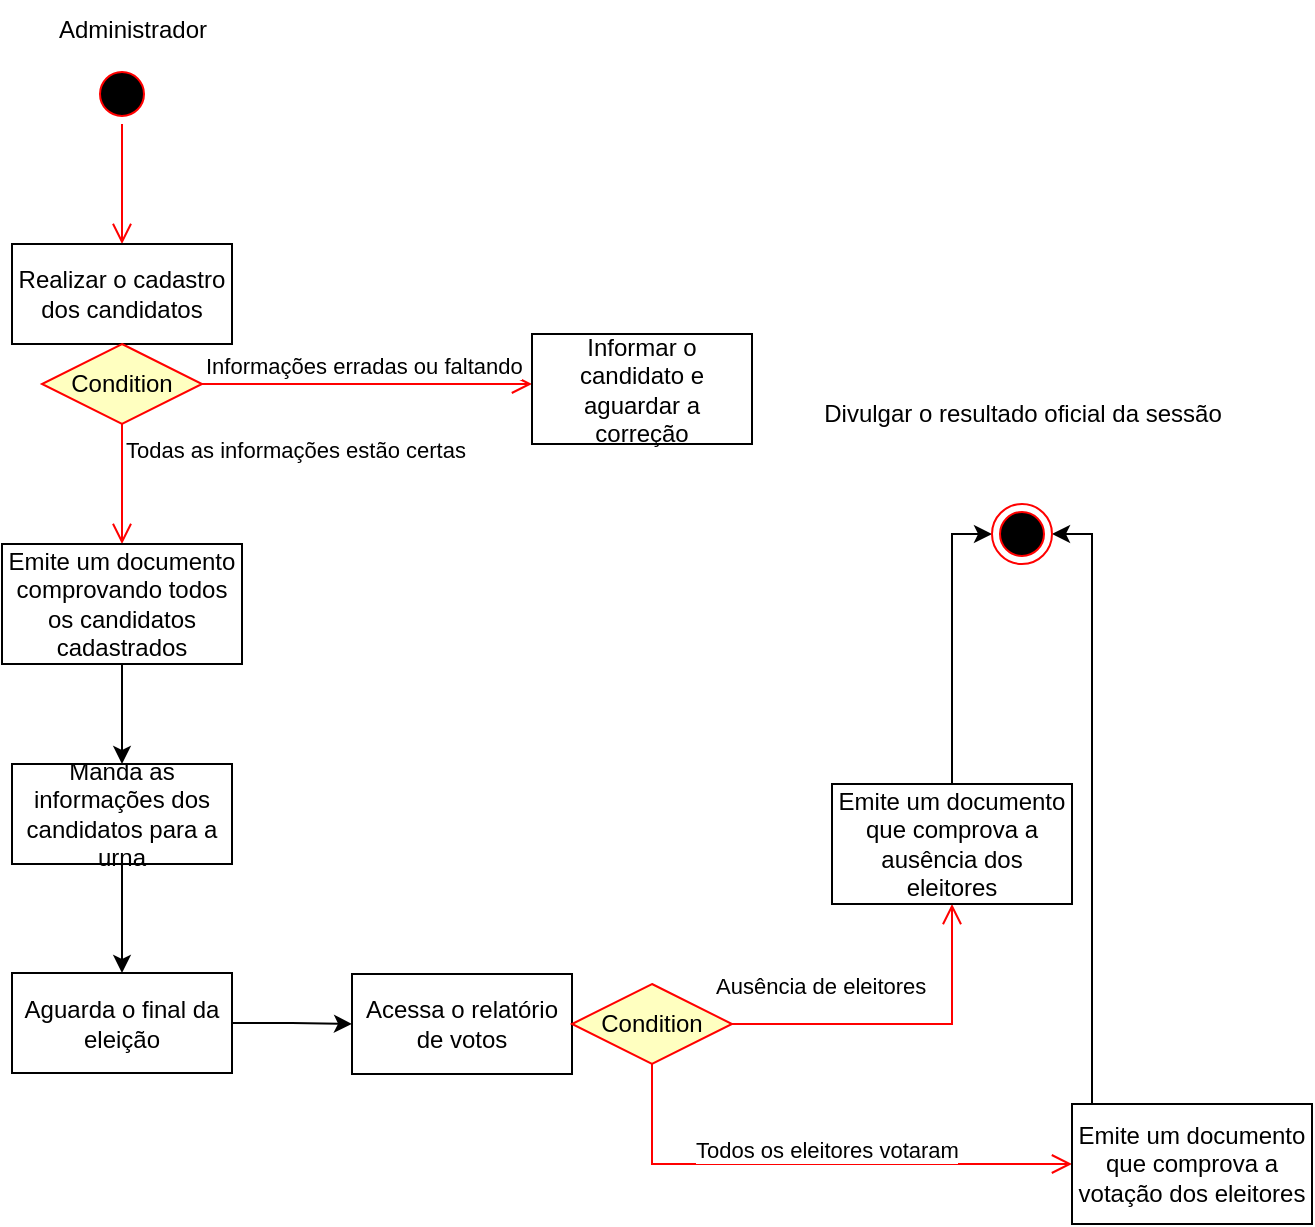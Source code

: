 <mxfile version="28.2.5">
  <diagram name="Página-1" id="83WzEGjuGzY-aYhOkXQs">
    <mxGraphModel dx="1176" dy="673" grid="1" gridSize="10" guides="1" tooltips="1" connect="1" arrows="1" fold="1" page="1" pageScale="1" pageWidth="827" pageHeight="1169" math="0" shadow="0">
      <root>
        <mxCell id="0" />
        <mxCell id="1" parent="0" />
        <mxCell id="DFTC694s8IBozHSPAt6--1" value="" style="ellipse;html=1;shape=startState;fillColor=#000000;strokeColor=#ff0000;" parent="1" vertex="1">
          <mxGeometry x="210" y="80" width="30" height="30" as="geometry" />
        </mxCell>
        <mxCell id="DFTC694s8IBozHSPAt6--2" value="" style="edgeStyle=orthogonalEdgeStyle;html=1;verticalAlign=bottom;endArrow=open;endSize=8;strokeColor=#ff0000;rounded=0;" parent="1" source="DFTC694s8IBozHSPAt6--1" edge="1">
          <mxGeometry relative="1" as="geometry">
            <mxPoint x="225" y="170" as="targetPoint" />
          </mxGeometry>
        </mxCell>
        <mxCell id="DFTC694s8IBozHSPAt6--3" value="Administrador" style="text;html=1;align=center;verticalAlign=middle;resizable=0;points=[];autosize=1;strokeColor=none;fillColor=none;" parent="1" vertex="1">
          <mxGeometry x="180" y="48" width="100" height="30" as="geometry" />
        </mxCell>
        <mxCell id="DFTC694s8IBozHSPAt6--4" value="Realizar o cadastro dos candidatos" style="html=1;whiteSpace=wrap;" parent="1" vertex="1">
          <mxGeometry x="170" y="170" width="110" height="50" as="geometry" />
        </mxCell>
        <mxCell id="DFTC694s8IBozHSPAt6--25" style="edgeStyle=orthogonalEdgeStyle;rounded=0;orthogonalLoop=1;jettySize=auto;html=1;entryX=0.5;entryY=0;entryDx=0;entryDy=0;" parent="1" source="DFTC694s8IBozHSPAt6--5" target="DFTC694s8IBozHSPAt6--24" edge="1">
          <mxGeometry relative="1" as="geometry" />
        </mxCell>
        <mxCell id="DFTC694s8IBozHSPAt6--5" value="Manda as informações dos candidatos para a urna" style="html=1;whiteSpace=wrap;" parent="1" vertex="1">
          <mxGeometry x="170" y="430" width="110" height="50" as="geometry" />
        </mxCell>
        <mxCell id="DFTC694s8IBozHSPAt6--7" value="Acessa o relatório de votos" style="html=1;whiteSpace=wrap;" parent="1" vertex="1">
          <mxGeometry x="340" y="535" width="110" height="50" as="geometry" />
        </mxCell>
        <mxCell id="DFTC694s8IBozHSPAt6--12" value="Condition" style="rhombus;whiteSpace=wrap;html=1;fontColor=#000000;fillColor=#ffffc0;strokeColor=#ff0000;" parent="1" vertex="1">
          <mxGeometry x="185" y="220" width="80" height="40" as="geometry" />
        </mxCell>
        <mxCell id="DFTC694s8IBozHSPAt6--13" value="Informações erradas ou faltando" style="edgeStyle=orthogonalEdgeStyle;html=1;align=left;verticalAlign=bottom;endArrow=open;endSize=8;strokeColor=#ff0000;rounded=0;" parent="1" source="DFTC694s8IBozHSPAt6--12" edge="1">
          <mxGeometry x="-1" relative="1" as="geometry">
            <mxPoint x="430" y="240" as="targetPoint" />
          </mxGeometry>
        </mxCell>
        <mxCell id="DFTC694s8IBozHSPAt6--14" value="Todas as informações estão certas" style="edgeStyle=orthogonalEdgeStyle;html=1;align=left;verticalAlign=top;endArrow=open;endSize=8;strokeColor=#ff0000;rounded=0;" parent="1" source="DFTC694s8IBozHSPAt6--12" edge="1">
          <mxGeometry x="-1" relative="1" as="geometry">
            <mxPoint x="225" y="320" as="targetPoint" />
          </mxGeometry>
        </mxCell>
        <mxCell id="DFTC694s8IBozHSPAt6--16" value="Informar o candidato e aguardar a correção" style="html=1;whiteSpace=wrap;" parent="1" vertex="1">
          <mxGeometry x="430" y="215" width="110" height="55" as="geometry" />
        </mxCell>
        <mxCell id="DFTC694s8IBozHSPAt6--20" style="edgeStyle=orthogonalEdgeStyle;rounded=0;orthogonalLoop=1;jettySize=auto;html=1;entryX=0.5;entryY=0;entryDx=0;entryDy=0;" parent="1" source="DFTC694s8IBozHSPAt6--19" target="DFTC694s8IBozHSPAt6--5" edge="1">
          <mxGeometry relative="1" as="geometry" />
        </mxCell>
        <mxCell id="DFTC694s8IBozHSPAt6--19" value="Emite um documento comprovando todos os candidatos cadastrados" style="html=1;whiteSpace=wrap;" parent="1" vertex="1">
          <mxGeometry x="165" y="320" width="120" height="60" as="geometry" />
        </mxCell>
        <mxCell id="DFTC694s8IBozHSPAt6--29" style="edgeStyle=orthogonalEdgeStyle;rounded=0;orthogonalLoop=1;jettySize=auto;html=1;entryX=0;entryY=0.5;entryDx=0;entryDy=0;" parent="1" source="DFTC694s8IBozHSPAt6--24" target="DFTC694s8IBozHSPAt6--7" edge="1">
          <mxGeometry relative="1" as="geometry" />
        </mxCell>
        <mxCell id="DFTC694s8IBozHSPAt6--24" value="Aguarda o final da eleição" style="html=1;whiteSpace=wrap;" parent="1" vertex="1">
          <mxGeometry x="170" y="534.5" width="110" height="50" as="geometry" />
        </mxCell>
        <mxCell id="DFTC694s8IBozHSPAt6--26" value="Condition" style="rhombus;whiteSpace=wrap;html=1;fontColor=#000000;fillColor=#ffffc0;strokeColor=#ff0000;" parent="1" vertex="1">
          <mxGeometry x="450" y="540" width="80" height="40" as="geometry" />
        </mxCell>
        <mxCell id="DFTC694s8IBozHSPAt6--27" value="Ausência de eleitores" style="edgeStyle=orthogonalEdgeStyle;html=1;align=left;verticalAlign=bottom;endArrow=open;endSize=8;strokeColor=#ff0000;rounded=0;" parent="1" source="DFTC694s8IBozHSPAt6--26" edge="1">
          <mxGeometry x="-1" y="42" relative="1" as="geometry">
            <mxPoint x="700" y="630" as="targetPoint" />
            <Array as="points">
              <mxPoint x="490" y="630" />
            </Array>
            <mxPoint x="-12" y="-30" as="offset" />
          </mxGeometry>
        </mxCell>
        <mxCell id="DFTC694s8IBozHSPAt6--28" value="Todos os eleitores votaram" style="edgeStyle=orthogonalEdgeStyle;html=1;align=left;verticalAlign=top;endArrow=open;endSize=8;strokeColor=#ff0000;rounded=0;" parent="1" source="DFTC694s8IBozHSPAt6--26" edge="1">
          <mxGeometry x="-1" y="-54" relative="1" as="geometry">
            <mxPoint x="640" y="500" as="targetPoint" />
            <Array as="points">
              <mxPoint x="580" y="560" />
              <mxPoint x="580" y="560" />
            </Array>
            <mxPoint x="-20" y="-4" as="offset" />
          </mxGeometry>
        </mxCell>
        <mxCell id="DFTC694s8IBozHSPAt6--30" value="Emite um documento que comprova a ausência dos eleitores" style="html=1;whiteSpace=wrap;" parent="1" vertex="1">
          <mxGeometry x="580" y="440" width="120" height="60" as="geometry" />
        </mxCell>
        <mxCell id="DFTC694s8IBozHSPAt6--33" style="edgeStyle=orthogonalEdgeStyle;rounded=0;orthogonalLoop=1;jettySize=auto;html=1;entryX=1;entryY=0.5;entryDx=0;entryDy=0;" parent="1" source="DFTC694s8IBozHSPAt6--31" target="DFTC694s8IBozHSPAt6--35" edge="1">
          <mxGeometry relative="1" as="geometry">
            <mxPoint x="712.5" y="340" as="targetPoint" />
            <Array as="points">
              <mxPoint x="710" y="315" />
            </Array>
          </mxGeometry>
        </mxCell>
        <mxCell id="DFTC694s8IBozHSPAt6--31" value="Emite um documento que comprova a votação dos eleitores" style="html=1;whiteSpace=wrap;" parent="1" vertex="1">
          <mxGeometry x="700" y="600" width="120" height="60" as="geometry" />
        </mxCell>
        <mxCell id="DFTC694s8IBozHSPAt6--32" style="edgeStyle=orthogonalEdgeStyle;rounded=0;orthogonalLoop=1;jettySize=auto;html=1;entryX=0;entryY=0.5;entryDx=0;entryDy=0;" parent="1" source="DFTC694s8IBozHSPAt6--30" target="DFTC694s8IBozHSPAt6--35" edge="1">
          <mxGeometry relative="1" as="geometry">
            <mxPoint x="643.2" y="342" as="targetPoint" />
          </mxGeometry>
        </mxCell>
        <mxCell id="DFTC694s8IBozHSPAt6--35" value="" style="ellipse;html=1;shape=endState;fillColor=#000000;strokeColor=#ff0000;" parent="1" vertex="1">
          <mxGeometry x="660" y="300" width="30" height="30" as="geometry" />
        </mxCell>
        <mxCell id="DFTC694s8IBozHSPAt6--36" value="&lt;span style=&quot;text-wrap-mode: wrap;&quot;&gt;Divulgar o resultado oficial da sessão&lt;/span&gt;" style="text;html=1;align=center;verticalAlign=middle;resizable=0;points=[];autosize=1;strokeColor=none;fillColor=none;" parent="1" vertex="1">
          <mxGeometry x="565" y="240" width="220" height="30" as="geometry" />
        </mxCell>
      </root>
    </mxGraphModel>
  </diagram>
</mxfile>
